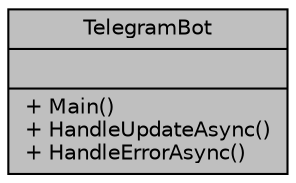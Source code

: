 digraph "TelegramBot"
{
 // INTERACTIVE_SVG=YES
 // LATEX_PDF_SIZE
  edge [fontname="Helvetica",fontsize="10",labelfontname="Helvetica",labelfontsize="10"];
  node [fontname="Helvetica",fontsize="10",shape=record];
  Node1 [label="{TelegramBot\n||+ Main()\l+ HandleUpdateAsync()\l+ HandleErrorAsync()\l}",height=0.2,width=0.4,color="black", fillcolor="grey75", style="filled", fontcolor="black",tooltip="Un programa que implementa un bot de Telegram."];
}
